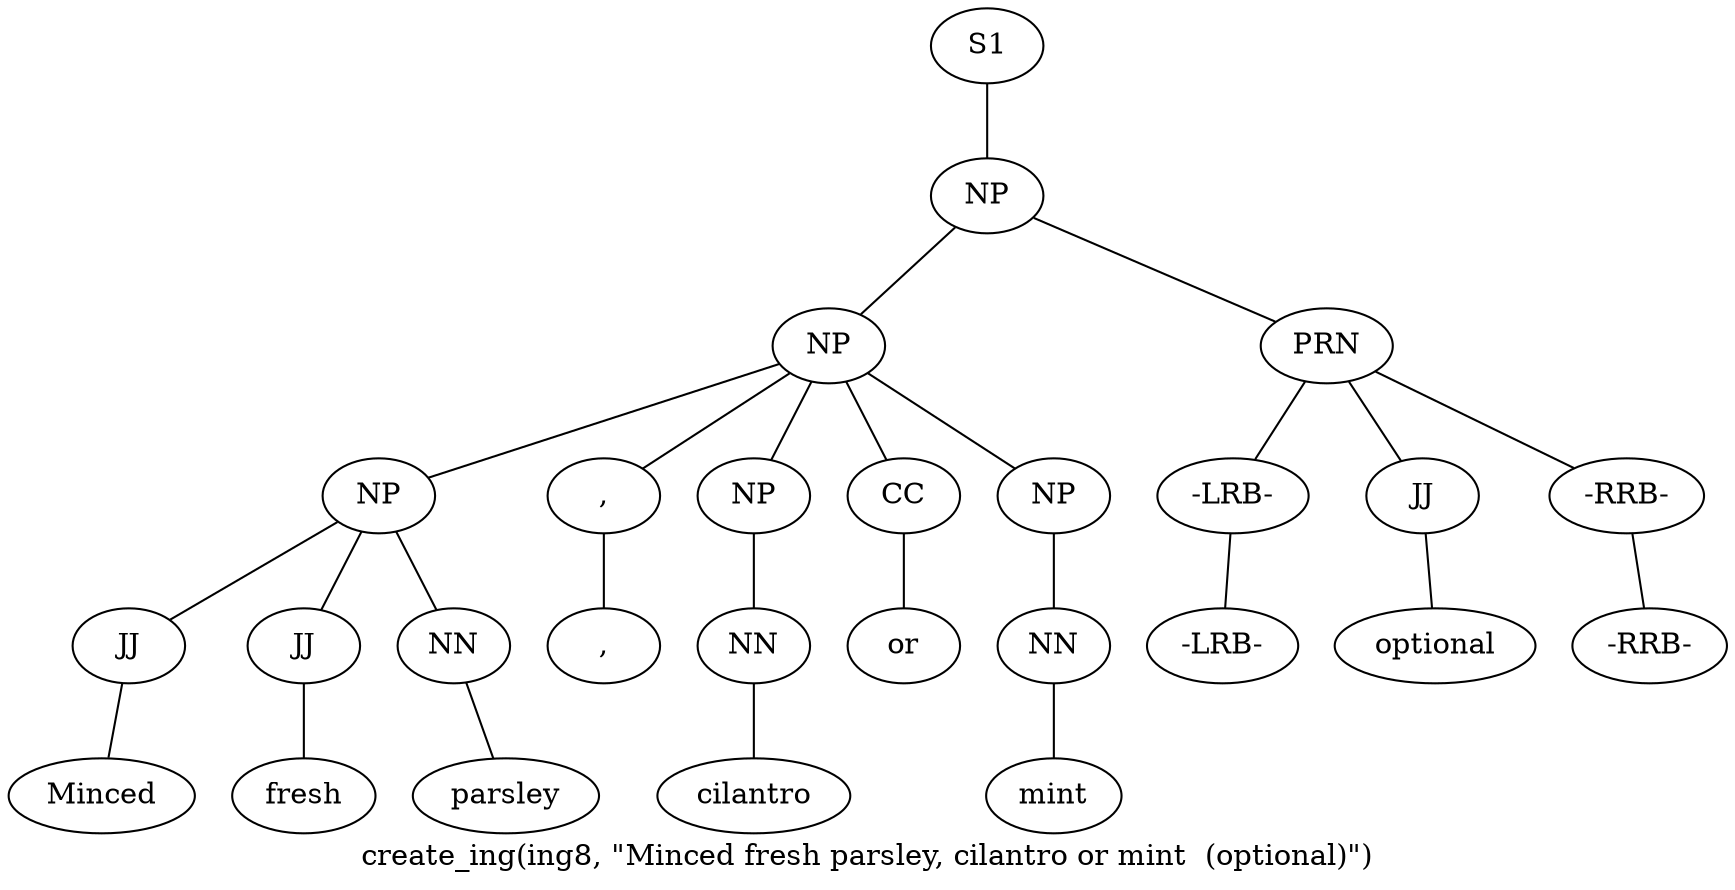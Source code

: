 graph SyntaxGraph {
	label = "create_ing(ing8, \"Minced fresh parsley, cilantro or mint  (optional)\")";
	Node0 [label="S1"];
	Node1 [label="NP"];
	Node2 [label="NP"];
	Node3 [label="NP"];
	Node4 [label="JJ"];
	Node5 [label="Minced"];
	Node6 [label="JJ"];
	Node7 [label="fresh"];
	Node8 [label="NN"];
	Node9 [label="parsley"];
	Node10 [label=","];
	Node11 [label=","];
	Node12 [label="NP"];
	Node13 [label="NN"];
	Node14 [label="cilantro"];
	Node15 [label="CC"];
	Node16 [label="or"];
	Node17 [label="NP"];
	Node18 [label="NN"];
	Node19 [label="mint"];
	Node20 [label="PRN"];
	Node21 [label="-LRB-"];
	Node22 [label="-LRB-"];
	Node23 [label="JJ"];
	Node24 [label="optional"];
	Node25 [label="-RRB-"];
	Node26 [label="-RRB-"];

	Node0 -- Node1;
	Node1 -- Node2;
	Node1 -- Node20;
	Node2 -- Node3;
	Node2 -- Node10;
	Node2 -- Node12;
	Node2 -- Node15;
	Node2 -- Node17;
	Node3 -- Node4;
	Node3 -- Node6;
	Node3 -- Node8;
	Node4 -- Node5;
	Node6 -- Node7;
	Node8 -- Node9;
	Node10 -- Node11;
	Node12 -- Node13;
	Node13 -- Node14;
	Node15 -- Node16;
	Node17 -- Node18;
	Node18 -- Node19;
	Node20 -- Node21;
	Node20 -- Node23;
	Node20 -- Node25;
	Node21 -- Node22;
	Node23 -- Node24;
	Node25 -- Node26;
}